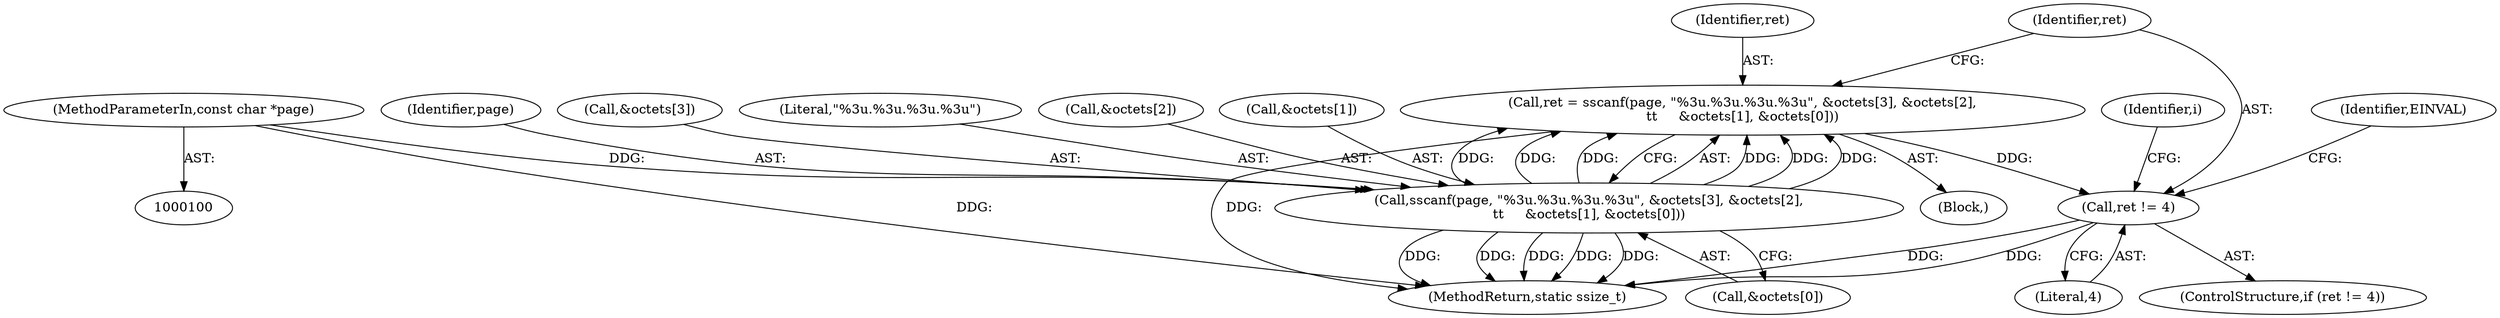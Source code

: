 digraph "0_linux_853bc26a7ea39e354b9f8889ae7ad1492ffa28d2@API" {
"1000124" [label="(Call,ret = sscanf(page, \"%3u.%3u.%3u.%3u\", &octets[3], &octets[2],\n\t\t     &octets[1], &octets[0]))"];
"1000126" [label="(Call,sscanf(page, \"%3u.%3u.%3u.%3u\", &octets[3], &octets[2],\n\t\t     &octets[1], &octets[0]))"];
"1000102" [label="(MethodParameterIn,const char *page)"];
"1000146" [label="(Call,ret != 4)"];
"1000147" [label="(Identifier,ret)"];
"1000126" [label="(Call,sscanf(page, \"%3u.%3u.%3u.%3u\", &octets[3], &octets[2],\n\t\t     &octets[1], &octets[0]))"];
"1000127" [label="(Identifier,page)"];
"1000145" [label="(ControlStructure,if (ret != 4))"];
"1000151" [label="(Identifier,EINVAL)"];
"1000104" [label="(Block,)"];
"1000148" [label="(Literal,4)"];
"1000129" [label="(Call,&octets[3])"];
"1000252" [label="(MethodReturn,static ssize_t)"];
"1000128" [label="(Literal,\"%3u.%3u.%3u.%3u\")"];
"1000125" [label="(Identifier,ret)"];
"1000133" [label="(Call,&octets[2])"];
"1000146" [label="(Call,ret != 4)"];
"1000102" [label="(MethodParameterIn,const char *page)"];
"1000137" [label="(Call,&octets[1])"];
"1000141" [label="(Call,&octets[0])"];
"1000154" [label="(Identifier,i)"];
"1000124" [label="(Call,ret = sscanf(page, \"%3u.%3u.%3u.%3u\", &octets[3], &octets[2],\n\t\t     &octets[1], &octets[0]))"];
"1000124" -> "1000104"  [label="AST: "];
"1000124" -> "1000126"  [label="CFG: "];
"1000125" -> "1000124"  [label="AST: "];
"1000126" -> "1000124"  [label="AST: "];
"1000147" -> "1000124"  [label="CFG: "];
"1000124" -> "1000252"  [label="DDG: "];
"1000126" -> "1000124"  [label="DDG: "];
"1000126" -> "1000124"  [label="DDG: "];
"1000126" -> "1000124"  [label="DDG: "];
"1000126" -> "1000124"  [label="DDG: "];
"1000126" -> "1000124"  [label="DDG: "];
"1000126" -> "1000124"  [label="DDG: "];
"1000124" -> "1000146"  [label="DDG: "];
"1000126" -> "1000141"  [label="CFG: "];
"1000127" -> "1000126"  [label="AST: "];
"1000128" -> "1000126"  [label="AST: "];
"1000129" -> "1000126"  [label="AST: "];
"1000133" -> "1000126"  [label="AST: "];
"1000137" -> "1000126"  [label="AST: "];
"1000141" -> "1000126"  [label="AST: "];
"1000126" -> "1000252"  [label="DDG: "];
"1000126" -> "1000252"  [label="DDG: "];
"1000126" -> "1000252"  [label="DDG: "];
"1000126" -> "1000252"  [label="DDG: "];
"1000126" -> "1000252"  [label="DDG: "];
"1000102" -> "1000126"  [label="DDG: "];
"1000102" -> "1000100"  [label="AST: "];
"1000102" -> "1000252"  [label="DDG: "];
"1000146" -> "1000145"  [label="AST: "];
"1000146" -> "1000148"  [label="CFG: "];
"1000147" -> "1000146"  [label="AST: "];
"1000148" -> "1000146"  [label="AST: "];
"1000151" -> "1000146"  [label="CFG: "];
"1000154" -> "1000146"  [label="CFG: "];
"1000146" -> "1000252"  [label="DDG: "];
"1000146" -> "1000252"  [label="DDG: "];
}
